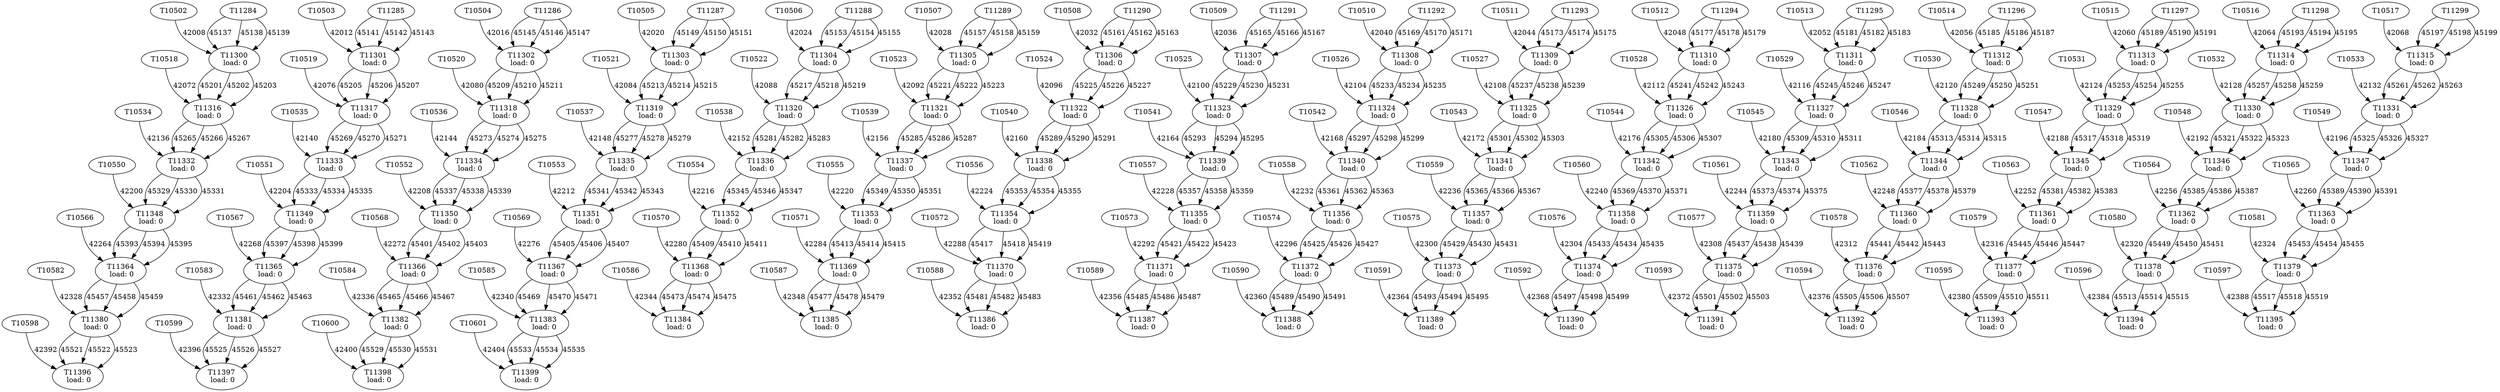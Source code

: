 digraph taskgraph {
	T11300 [label= "T11300\n load: 0"];
	T10502 -> T11300[label=42008];
	T11284 -> T11300[label=45137];
	T11284 -> T11300[label=45138];
	T11284 -> T11300[label=45139];
	T11301 [label= "T11301\n load: 0"];
	T10503 -> T11301[label=42012];
	T11285 -> T11301[label=45141];
	T11285 -> T11301[label=45142];
	T11285 -> T11301[label=45143];
	T11302 [label= "T11302\n load: 0"];
	T10504 -> T11302[label=42016];
	T11286 -> T11302[label=45145];
	T11286 -> T11302[label=45146];
	T11286 -> T11302[label=45147];
	T11303 [label= "T11303\n load: 0"];
	T10505 -> T11303[label=42020];
	T11287 -> T11303[label=45149];
	T11287 -> T11303[label=45150];
	T11287 -> T11303[label=45151];
	T11304 [label= "T11304\n load: 0"];
	T10506 -> T11304[label=42024];
	T11288 -> T11304[label=45153];
	T11288 -> T11304[label=45154];
	T11288 -> T11304[label=45155];
	T11305 [label= "T11305\n load: 0"];
	T10507 -> T11305[label=42028];
	T11289 -> T11305[label=45157];
	T11289 -> T11305[label=45158];
	T11289 -> T11305[label=45159];
	T11306 [label= "T11306\n load: 0"];
	T10508 -> T11306[label=42032];
	T11290 -> T11306[label=45161];
	T11290 -> T11306[label=45162];
	T11290 -> T11306[label=45163];
	T11307 [label= "T11307\n load: 0"];
	T10509 -> T11307[label=42036];
	T11291 -> T11307[label=45165];
	T11291 -> T11307[label=45166];
	T11291 -> T11307[label=45167];
	T11308 [label= "T11308\n load: 0"];
	T10510 -> T11308[label=42040];
	T11292 -> T11308[label=45169];
	T11292 -> T11308[label=45170];
	T11292 -> T11308[label=45171];
	T11309 [label= "T11309\n load: 0"];
	T10511 -> T11309[label=42044];
	T11293 -> T11309[label=45173];
	T11293 -> T11309[label=45174];
	T11293 -> T11309[label=45175];
	T11310 [label= "T11310\n load: 0"];
	T10512 -> T11310[label=42048];
	T11294 -> T11310[label=45177];
	T11294 -> T11310[label=45178];
	T11294 -> T11310[label=45179];
	T11311 [label= "T11311\n load: 0"];
	T10513 -> T11311[label=42052];
	T11295 -> T11311[label=45181];
	T11295 -> T11311[label=45182];
	T11295 -> T11311[label=45183];
	T11312 [label= "T11312\n load: 0"];
	T10514 -> T11312[label=42056];
	T11296 -> T11312[label=45185];
	T11296 -> T11312[label=45186];
	T11296 -> T11312[label=45187];
	T11313 [label= "T11313\n load: 0"];
	T10515 -> T11313[label=42060];
	T11297 -> T11313[label=45189];
	T11297 -> T11313[label=45190];
	T11297 -> T11313[label=45191];
	T11314 [label= "T11314\n load: 0"];
	T10516 -> T11314[label=42064];
	T11298 -> T11314[label=45193];
	T11298 -> T11314[label=45194];
	T11298 -> T11314[label=45195];
	T11315 [label= "T11315\n load: 0"];
	T10517 -> T11315[label=42068];
	T11299 -> T11315[label=45197];
	T11299 -> T11315[label=45198];
	T11299 -> T11315[label=45199];
	T11316 [label= "T11316\n load: 0"];
	T10518 -> T11316[label=42072];
	T11300 -> T11316[label=45201];
	T11300 -> T11316[label=45202];
	T11300 -> T11316[label=45203];
	T11317 [label= "T11317\n load: 0"];
	T10519 -> T11317[label=42076];
	T11301 -> T11317[label=45205];
	T11301 -> T11317[label=45206];
	T11301 -> T11317[label=45207];
	T11318 [label= "T11318\n load: 0"];
	T10520 -> T11318[label=42080];
	T11302 -> T11318[label=45209];
	T11302 -> T11318[label=45210];
	T11302 -> T11318[label=45211];
	T11319 [label= "T11319\n load: 0"];
	T10521 -> T11319[label=42084];
	T11303 -> T11319[label=45213];
	T11303 -> T11319[label=45214];
	T11303 -> T11319[label=45215];
	T11320 [label= "T11320\n load: 0"];
	T10522 -> T11320[label=42088];
	T11304 -> T11320[label=45217];
	T11304 -> T11320[label=45218];
	T11304 -> T11320[label=45219];
	T11321 [label= "T11321\n load: 0"];
	T10523 -> T11321[label=42092];
	T11305 -> T11321[label=45221];
	T11305 -> T11321[label=45222];
	T11305 -> T11321[label=45223];
	T11322 [label= "T11322\n load: 0"];
	T10524 -> T11322[label=42096];
	T11306 -> T11322[label=45225];
	T11306 -> T11322[label=45226];
	T11306 -> T11322[label=45227];
	T11323 [label= "T11323\n load: 0"];
	T10525 -> T11323[label=42100];
	T11307 -> T11323[label=45229];
	T11307 -> T11323[label=45230];
	T11307 -> T11323[label=45231];
	T11324 [label= "T11324\n load: 0"];
	T10526 -> T11324[label=42104];
	T11308 -> T11324[label=45233];
	T11308 -> T11324[label=45234];
	T11308 -> T11324[label=45235];
	T11325 [label= "T11325\n load: 0"];
	T10527 -> T11325[label=42108];
	T11309 -> T11325[label=45237];
	T11309 -> T11325[label=45238];
	T11309 -> T11325[label=45239];
	T11326 [label= "T11326\n load: 0"];
	T10528 -> T11326[label=42112];
	T11310 -> T11326[label=45241];
	T11310 -> T11326[label=45242];
	T11310 -> T11326[label=45243];
	T11327 [label= "T11327\n load: 0"];
	T10529 -> T11327[label=42116];
	T11311 -> T11327[label=45245];
	T11311 -> T11327[label=45246];
	T11311 -> T11327[label=45247];
	T11328 [label= "T11328\n load: 0"];
	T10530 -> T11328[label=42120];
	T11312 -> T11328[label=45249];
	T11312 -> T11328[label=45250];
	T11312 -> T11328[label=45251];
	T11329 [label= "T11329\n load: 0"];
	T10531 -> T11329[label=42124];
	T11313 -> T11329[label=45253];
	T11313 -> T11329[label=45254];
	T11313 -> T11329[label=45255];
	T11330 [label= "T11330\n load: 0"];
	T10532 -> T11330[label=42128];
	T11314 -> T11330[label=45257];
	T11314 -> T11330[label=45258];
	T11314 -> T11330[label=45259];
	T11331 [label= "T11331\n load: 0"];
	T10533 -> T11331[label=42132];
	T11315 -> T11331[label=45261];
	T11315 -> T11331[label=45262];
	T11315 -> T11331[label=45263];
	T11332 [label= "T11332\n load: 0"];
	T10534 -> T11332[label=42136];
	T11316 -> T11332[label=45265];
	T11316 -> T11332[label=45266];
	T11316 -> T11332[label=45267];
	T11333 [label= "T11333\n load: 0"];
	T10535 -> T11333[label=42140];
	T11317 -> T11333[label=45269];
	T11317 -> T11333[label=45270];
	T11317 -> T11333[label=45271];
	T11334 [label= "T11334\n load: 0"];
	T10536 -> T11334[label=42144];
	T11318 -> T11334[label=45273];
	T11318 -> T11334[label=45274];
	T11318 -> T11334[label=45275];
	T11335 [label= "T11335\n load: 0"];
	T10537 -> T11335[label=42148];
	T11319 -> T11335[label=45277];
	T11319 -> T11335[label=45278];
	T11319 -> T11335[label=45279];
	T11336 [label= "T11336\n load: 0"];
	T10538 -> T11336[label=42152];
	T11320 -> T11336[label=45281];
	T11320 -> T11336[label=45282];
	T11320 -> T11336[label=45283];
	T11337 [label= "T11337\n load: 0"];
	T10539 -> T11337[label=42156];
	T11321 -> T11337[label=45285];
	T11321 -> T11337[label=45286];
	T11321 -> T11337[label=45287];
	T11338 [label= "T11338\n load: 0"];
	T10540 -> T11338[label=42160];
	T11322 -> T11338[label=45289];
	T11322 -> T11338[label=45290];
	T11322 -> T11338[label=45291];
	T11339 [label= "T11339\n load: 0"];
	T10541 -> T11339[label=42164];
	T11323 -> T11339[label=45293];
	T11323 -> T11339[label=45294];
	T11323 -> T11339[label=45295];
	T11340 [label= "T11340\n load: 0"];
	T10542 -> T11340[label=42168];
	T11324 -> T11340[label=45297];
	T11324 -> T11340[label=45298];
	T11324 -> T11340[label=45299];
	T11341 [label= "T11341\n load: 0"];
	T10543 -> T11341[label=42172];
	T11325 -> T11341[label=45301];
	T11325 -> T11341[label=45302];
	T11325 -> T11341[label=45303];
	T11342 [label= "T11342\n load: 0"];
	T10544 -> T11342[label=42176];
	T11326 -> T11342[label=45305];
	T11326 -> T11342[label=45306];
	T11326 -> T11342[label=45307];
	T11343 [label= "T11343\n load: 0"];
	T10545 -> T11343[label=42180];
	T11327 -> T11343[label=45309];
	T11327 -> T11343[label=45310];
	T11327 -> T11343[label=45311];
	T11344 [label= "T11344\n load: 0"];
	T10546 -> T11344[label=42184];
	T11328 -> T11344[label=45313];
	T11328 -> T11344[label=45314];
	T11328 -> T11344[label=45315];
	T11345 [label= "T11345\n load: 0"];
	T10547 -> T11345[label=42188];
	T11329 -> T11345[label=45317];
	T11329 -> T11345[label=45318];
	T11329 -> T11345[label=45319];
	T11346 [label= "T11346\n load: 0"];
	T10548 -> T11346[label=42192];
	T11330 -> T11346[label=45321];
	T11330 -> T11346[label=45322];
	T11330 -> T11346[label=45323];
	T11347 [label= "T11347\n load: 0"];
	T10549 -> T11347[label=42196];
	T11331 -> T11347[label=45325];
	T11331 -> T11347[label=45326];
	T11331 -> T11347[label=45327];
	T11348 [label= "T11348\n load: 0"];
	T10550 -> T11348[label=42200];
	T11332 -> T11348[label=45329];
	T11332 -> T11348[label=45330];
	T11332 -> T11348[label=45331];
	T11349 [label= "T11349\n load: 0"];
	T10551 -> T11349[label=42204];
	T11333 -> T11349[label=45333];
	T11333 -> T11349[label=45334];
	T11333 -> T11349[label=45335];
	T11350 [label= "T11350\n load: 0"];
	T10552 -> T11350[label=42208];
	T11334 -> T11350[label=45337];
	T11334 -> T11350[label=45338];
	T11334 -> T11350[label=45339];
	T11351 [label= "T11351\n load: 0"];
	T10553 -> T11351[label=42212];
	T11335 -> T11351[label=45341];
	T11335 -> T11351[label=45342];
	T11335 -> T11351[label=45343];
	T11352 [label= "T11352\n load: 0"];
	T10554 -> T11352[label=42216];
	T11336 -> T11352[label=45345];
	T11336 -> T11352[label=45346];
	T11336 -> T11352[label=45347];
	T11353 [label= "T11353\n load: 0"];
	T10555 -> T11353[label=42220];
	T11337 -> T11353[label=45349];
	T11337 -> T11353[label=45350];
	T11337 -> T11353[label=45351];
	T11354 [label= "T11354\n load: 0"];
	T10556 -> T11354[label=42224];
	T11338 -> T11354[label=45353];
	T11338 -> T11354[label=45354];
	T11338 -> T11354[label=45355];
	T11355 [label= "T11355\n load: 0"];
	T10557 -> T11355[label=42228];
	T11339 -> T11355[label=45357];
	T11339 -> T11355[label=45358];
	T11339 -> T11355[label=45359];
	T11356 [label= "T11356\n load: 0"];
	T10558 -> T11356[label=42232];
	T11340 -> T11356[label=45361];
	T11340 -> T11356[label=45362];
	T11340 -> T11356[label=45363];
	T11357 [label= "T11357\n load: 0"];
	T10559 -> T11357[label=42236];
	T11341 -> T11357[label=45365];
	T11341 -> T11357[label=45366];
	T11341 -> T11357[label=45367];
	T11358 [label= "T11358\n load: 0"];
	T10560 -> T11358[label=42240];
	T11342 -> T11358[label=45369];
	T11342 -> T11358[label=45370];
	T11342 -> T11358[label=45371];
	T11359 [label= "T11359\n load: 0"];
	T10561 -> T11359[label=42244];
	T11343 -> T11359[label=45373];
	T11343 -> T11359[label=45374];
	T11343 -> T11359[label=45375];
	T11360 [label= "T11360\n load: 0"];
	T10562 -> T11360[label=42248];
	T11344 -> T11360[label=45377];
	T11344 -> T11360[label=45378];
	T11344 -> T11360[label=45379];
	T11361 [label= "T11361\n load: 0"];
	T10563 -> T11361[label=42252];
	T11345 -> T11361[label=45381];
	T11345 -> T11361[label=45382];
	T11345 -> T11361[label=45383];
	T11362 [label= "T11362\n load: 0"];
	T10564 -> T11362[label=42256];
	T11346 -> T11362[label=45385];
	T11346 -> T11362[label=45386];
	T11346 -> T11362[label=45387];
	T11363 [label= "T11363\n load: 0"];
	T10565 -> T11363[label=42260];
	T11347 -> T11363[label=45389];
	T11347 -> T11363[label=45390];
	T11347 -> T11363[label=45391];
	T11364 [label= "T11364\n load: 0"];
	T10566 -> T11364[label=42264];
	T11348 -> T11364[label=45393];
	T11348 -> T11364[label=45394];
	T11348 -> T11364[label=45395];
	T11365 [label= "T11365\n load: 0"];
	T10567 -> T11365[label=42268];
	T11349 -> T11365[label=45397];
	T11349 -> T11365[label=45398];
	T11349 -> T11365[label=45399];
	T11366 [label= "T11366\n load: 0"];
	T10568 -> T11366[label=42272];
	T11350 -> T11366[label=45401];
	T11350 -> T11366[label=45402];
	T11350 -> T11366[label=45403];
	T11367 [label= "T11367\n load: 0"];
	T10569 -> T11367[label=42276];
	T11351 -> T11367[label=45405];
	T11351 -> T11367[label=45406];
	T11351 -> T11367[label=45407];
	T11368 [label= "T11368\n load: 0"];
	T10570 -> T11368[label=42280];
	T11352 -> T11368[label=45409];
	T11352 -> T11368[label=45410];
	T11352 -> T11368[label=45411];
	T11369 [label= "T11369\n load: 0"];
	T10571 -> T11369[label=42284];
	T11353 -> T11369[label=45413];
	T11353 -> T11369[label=45414];
	T11353 -> T11369[label=45415];
	T11370 [label= "T11370\n load: 0"];
	T10572 -> T11370[label=42288];
	T11354 -> T11370[label=45417];
	T11354 -> T11370[label=45418];
	T11354 -> T11370[label=45419];
	T11371 [label= "T11371\n load: 0"];
	T10573 -> T11371[label=42292];
	T11355 -> T11371[label=45421];
	T11355 -> T11371[label=45422];
	T11355 -> T11371[label=45423];
	T11372 [label= "T11372\n load: 0"];
	T10574 -> T11372[label=42296];
	T11356 -> T11372[label=45425];
	T11356 -> T11372[label=45426];
	T11356 -> T11372[label=45427];
	T11373 [label= "T11373\n load: 0"];
	T10575 -> T11373[label=42300];
	T11357 -> T11373[label=45429];
	T11357 -> T11373[label=45430];
	T11357 -> T11373[label=45431];
	T11374 [label= "T11374\n load: 0"];
	T10576 -> T11374[label=42304];
	T11358 -> T11374[label=45433];
	T11358 -> T11374[label=45434];
	T11358 -> T11374[label=45435];
	T11375 [label= "T11375\n load: 0"];
	T10577 -> T11375[label=42308];
	T11359 -> T11375[label=45437];
	T11359 -> T11375[label=45438];
	T11359 -> T11375[label=45439];
	T11376 [label= "T11376\n load: 0"];
	T10578 -> T11376[label=42312];
	T11360 -> T11376[label=45441];
	T11360 -> T11376[label=45442];
	T11360 -> T11376[label=45443];
	T11377 [label= "T11377\n load: 0"];
	T10579 -> T11377[label=42316];
	T11361 -> T11377[label=45445];
	T11361 -> T11377[label=45446];
	T11361 -> T11377[label=45447];
	T11378 [label= "T11378\n load: 0"];
	T10580 -> T11378[label=42320];
	T11362 -> T11378[label=45449];
	T11362 -> T11378[label=45450];
	T11362 -> T11378[label=45451];
	T11379 [label= "T11379\n load: 0"];
	T10581 -> T11379[label=42324];
	T11363 -> T11379[label=45453];
	T11363 -> T11379[label=45454];
	T11363 -> T11379[label=45455];
	T11380 [label= "T11380\n load: 0"];
	T10582 -> T11380[label=42328];
	T11364 -> T11380[label=45457];
	T11364 -> T11380[label=45458];
	T11364 -> T11380[label=45459];
	T11381 [label= "T11381\n load: 0"];
	T10583 -> T11381[label=42332];
	T11365 -> T11381[label=45461];
	T11365 -> T11381[label=45462];
	T11365 -> T11381[label=45463];
	T11382 [label= "T11382\n load: 0"];
	T10584 -> T11382[label=42336];
	T11366 -> T11382[label=45465];
	T11366 -> T11382[label=45466];
	T11366 -> T11382[label=45467];
	T11383 [label= "T11383\n load: 0"];
	T10585 -> T11383[label=42340];
	T11367 -> T11383[label=45469];
	T11367 -> T11383[label=45470];
	T11367 -> T11383[label=45471];
	T11384 [label= "T11384\n load: 0"];
	T10586 -> T11384[label=42344];
	T11368 -> T11384[label=45473];
	T11368 -> T11384[label=45474];
	T11368 -> T11384[label=45475];
	T11385 [label= "T11385\n load: 0"];
	T10587 -> T11385[label=42348];
	T11369 -> T11385[label=45477];
	T11369 -> T11385[label=45478];
	T11369 -> T11385[label=45479];
	T11386 [label= "T11386\n load: 0"];
	T10588 -> T11386[label=42352];
	T11370 -> T11386[label=45481];
	T11370 -> T11386[label=45482];
	T11370 -> T11386[label=45483];
	T11387 [label= "T11387\n load: 0"];
	T10589 -> T11387[label=42356];
	T11371 -> T11387[label=45485];
	T11371 -> T11387[label=45486];
	T11371 -> T11387[label=45487];
	T11388 [label= "T11388\n load: 0"];
	T10590 -> T11388[label=42360];
	T11372 -> T11388[label=45489];
	T11372 -> T11388[label=45490];
	T11372 -> T11388[label=45491];
	T11389 [label= "T11389\n load: 0"];
	T10591 -> T11389[label=42364];
	T11373 -> T11389[label=45493];
	T11373 -> T11389[label=45494];
	T11373 -> T11389[label=45495];
	T11390 [label= "T11390\n load: 0"];
	T10592 -> T11390[label=42368];
	T11374 -> T11390[label=45497];
	T11374 -> T11390[label=45498];
	T11374 -> T11390[label=45499];
	T11391 [label= "T11391\n load: 0"];
	T10593 -> T11391[label=42372];
	T11375 -> T11391[label=45501];
	T11375 -> T11391[label=45502];
	T11375 -> T11391[label=45503];
	T11392 [label= "T11392\n load: 0"];
	T10594 -> T11392[label=42376];
	T11376 -> T11392[label=45505];
	T11376 -> T11392[label=45506];
	T11376 -> T11392[label=45507];
	T11393 [label= "T11393\n load: 0"];
	T10595 -> T11393[label=42380];
	T11377 -> T11393[label=45509];
	T11377 -> T11393[label=45510];
	T11377 -> T11393[label=45511];
	T11394 [label= "T11394\n load: 0"];
	T10596 -> T11394[label=42384];
	T11378 -> T11394[label=45513];
	T11378 -> T11394[label=45514];
	T11378 -> T11394[label=45515];
	T11395 [label= "T11395\n load: 0"];
	T10597 -> T11395[label=42388];
	T11379 -> T11395[label=45517];
	T11379 -> T11395[label=45518];
	T11379 -> T11395[label=45519];
	T11396 [label= "T11396\n load: 0"];
	T10598 -> T11396[label=42392];
	T11380 -> T11396[label=45521];
	T11380 -> T11396[label=45522];
	T11380 -> T11396[label=45523];
	T11397 [label= "T11397\n load: 0"];
	T10599 -> T11397[label=42396];
	T11381 -> T11397[label=45525];
	T11381 -> T11397[label=45526];
	T11381 -> T11397[label=45527];
	T11398 [label= "T11398\n load: 0"];
	T10600 -> T11398[label=42400];
	T11382 -> T11398[label=45529];
	T11382 -> T11398[label=45530];
	T11382 -> T11398[label=45531];
	T11399 [label= "T11399\n load: 0"];
	T10601 -> T11399[label=42404];
	T11383 -> T11399[label=45533];
	T11383 -> T11399[label=45534];
	T11383 -> T11399[label=45535];
}